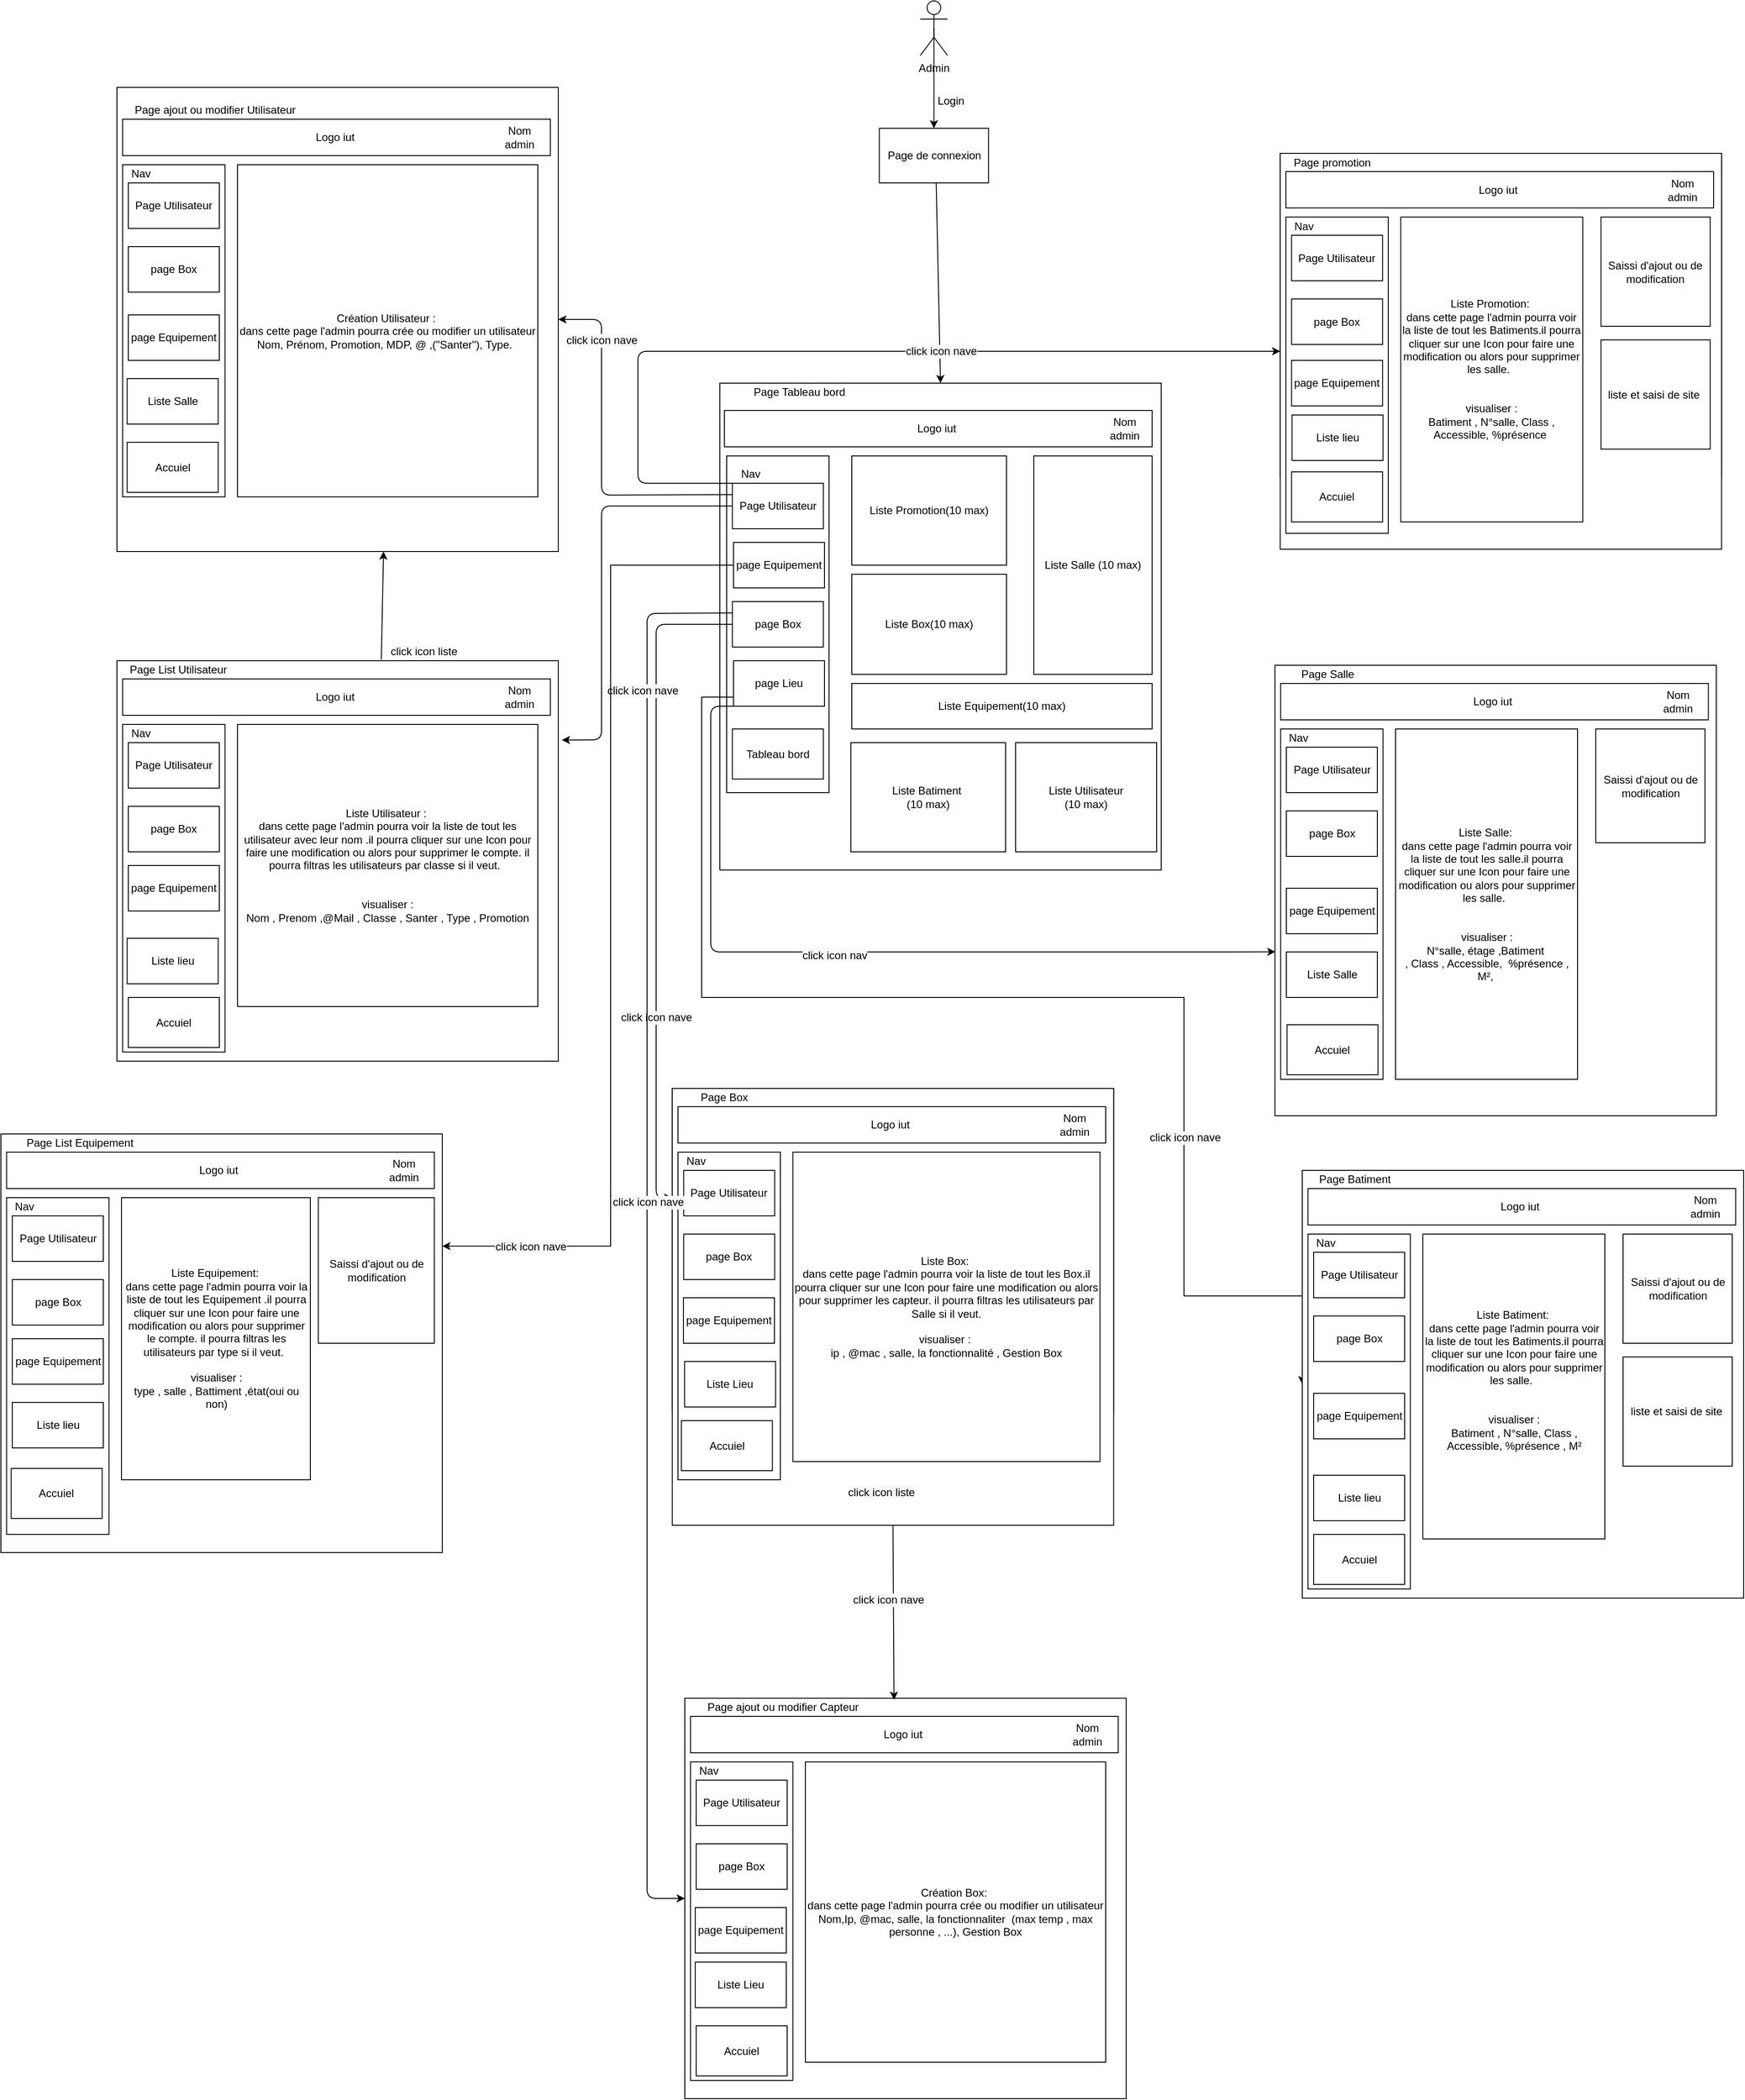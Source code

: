 <mxfile version="14.4.9" type="github" pages="2">
  <diagram id="ARH5aImlDJQzNbsXuoi2" name="Page-1">
    <mxGraphModel dx="1865" dy="1724" grid="1" gridSize="10" guides="1" tooltips="1" connect="1" arrows="1" fold="1" page="1" pageScale="1" pageWidth="827" pageHeight="1169" math="0" shadow="0">
      <root>
        <mxCell id="0" />
        <mxCell id="1" parent="0" />
        <mxCell id="mvBOg-nYU6NL9uwTwKON-1" value="Admin" style="shape=umlActor;verticalLabelPosition=bottom;verticalAlign=top;html=1;outlineConnect=0;" parent="1" vertex="1">
          <mxGeometry x="430.25" y="-485" width="30" height="60" as="geometry" />
        </mxCell>
        <mxCell id="mvBOg-nYU6NL9uwTwKON-2" value="" style="endArrow=classic;html=1;exitX=0.5;exitY=0.5;exitDx=0;exitDy=0;exitPerimeter=0;entryX=0.5;entryY=0;entryDx=0;entryDy=0;" parent="1" source="mvBOg-nYU6NL9uwTwKON-1" target="mvBOg-nYU6NL9uwTwKON-3" edge="1">
          <mxGeometry width="50" height="50" relative="1" as="geometry">
            <mxPoint x="440.25" y="-75" as="sourcePoint" />
            <mxPoint x="445.25" y="-345" as="targetPoint" />
          </mxGeometry>
        </mxCell>
        <mxCell id="mvBOg-nYU6NL9uwTwKON-3" value="" style="rounded=0;whiteSpace=wrap;html=1;" parent="1" vertex="1">
          <mxGeometry x="385.25" y="-345" width="120" height="60" as="geometry" />
        </mxCell>
        <mxCell id="mvBOg-nYU6NL9uwTwKON-4" value="Page de connexion&amp;nbsp;" style="text;html=1;strokeColor=none;fillColor=none;align=center;verticalAlign=middle;whiteSpace=wrap;rounded=0;" parent="1" vertex="1">
          <mxGeometry x="385.25" y="-345" width="125" height="60" as="geometry" />
        </mxCell>
        <mxCell id="mvBOg-nYU6NL9uwTwKON-5" value="Login" style="text;html=1;strokeColor=none;fillColor=none;align=center;verticalAlign=middle;whiteSpace=wrap;rounded=0;" parent="1" vertex="1">
          <mxGeometry x="444.25" y="-385" width="40" height="20" as="geometry" />
        </mxCell>
        <mxCell id="mvBOg-nYU6NL9uwTwKON-6" value="" style="rounded=0;whiteSpace=wrap;html=1;" parent="1" vertex="1">
          <mxGeometry x="210" y="-65" width="485" height="535" as="geometry" />
        </mxCell>
        <mxCell id="mvBOg-nYU6NL9uwTwKON-7" value="" style="endArrow=classic;html=1;exitX=0.5;exitY=1;exitDx=0;exitDy=0;entryX=0.5;entryY=0;entryDx=0;entryDy=0;" parent="1" source="mvBOg-nYU6NL9uwTwKON-4" target="mvBOg-nYU6NL9uwTwKON-6" edge="1">
          <mxGeometry width="50" height="50" relative="1" as="geometry">
            <mxPoint x="390" y="430" as="sourcePoint" />
            <mxPoint x="440" y="380" as="targetPoint" />
          </mxGeometry>
        </mxCell>
        <mxCell id="mvBOg-nYU6NL9uwTwKON-8" value="" style="rounded=0;whiteSpace=wrap;html=1;" parent="1" vertex="1">
          <mxGeometry x="217.5" y="15" width="112.5" height="370" as="geometry" />
        </mxCell>
        <mxCell id="mvBOg-nYU6NL9uwTwKON-9" value="Page Tableau bord" style="text;html=1;strokeColor=none;fillColor=none;align=center;verticalAlign=middle;whiteSpace=wrap;rounded=0;" parent="1" vertex="1">
          <mxGeometry x="235" y="-65" width="125" height="20" as="geometry" />
        </mxCell>
        <mxCell id="mvBOg-nYU6NL9uwTwKON-10" value="Nav" style="text;html=1;strokeColor=none;fillColor=none;align=center;verticalAlign=middle;whiteSpace=wrap;rounded=0;" parent="1" vertex="1">
          <mxGeometry x="223.75" y="25" width="40" height="20" as="geometry" />
        </mxCell>
        <mxCell id="mvBOg-nYU6NL9uwTwKON-11" value="Page Utilisateur" style="rounded=0;whiteSpace=wrap;html=1;" parent="1" vertex="1">
          <mxGeometry x="223.75" y="45" width="100" height="50" as="geometry" />
        </mxCell>
        <mxCell id="hwvQYhv3dfhFRNOniil5-197" style="edgeStyle=orthogonalEdgeStyle;rounded=0;orthogonalLoop=1;jettySize=auto;html=1;entryX=0;entryY=0.5;entryDx=0;entryDy=0;" parent="1" source="mvBOg-nYU6NL9uwTwKON-13" target="hwvQYhv3dfhFRNOniil5-185" edge="1">
          <mxGeometry relative="1" as="geometry">
            <Array as="points">
              <mxPoint x="190" y="280" />
              <mxPoint x="190" y="610" />
              <mxPoint x="720" y="610" />
              <mxPoint x="720" y="938" />
              <mxPoint x="850" y="938" />
            </Array>
          </mxGeometry>
        </mxCell>
        <mxCell id="hwvQYhv3dfhFRNOniil5-198" value="&lt;span style=&quot;font-size: 12px ; background-color: rgb(248 , 249 , 250)&quot;&gt;click icon nave&lt;/span&gt;" style="edgeLabel;html=1;align=center;verticalAlign=middle;resizable=0;points=[];" parent="hwvQYhv3dfhFRNOniil5-197" vertex="1" connectable="0">
          <mxGeometry x="0.447" y="1" relative="1" as="geometry">
            <mxPoint as="offset" />
          </mxGeometry>
        </mxCell>
        <mxCell id="mvBOg-nYU6NL9uwTwKON-13" value="page Lieu" style="rounded=0;whiteSpace=wrap;html=1;" parent="1" vertex="1">
          <mxGeometry x="225" y="240" width="100" height="50" as="geometry" />
        </mxCell>
        <mxCell id="mvBOg-nYU6NL9uwTwKON-14" value="Liste Promotion(10 max)" style="rounded=0;whiteSpace=wrap;html=1;" parent="1" vertex="1">
          <mxGeometry x="355" y="15" width="170" height="120" as="geometry" />
        </mxCell>
        <mxCell id="mvBOg-nYU6NL9uwTwKON-15" value="Liste Salle (10 max)" style="rounded=0;whiteSpace=wrap;html=1;" parent="1" vertex="1">
          <mxGeometry x="555" y="15" width="130" height="240" as="geometry" />
        </mxCell>
        <mxCell id="mvBOg-nYU6NL9uwTwKON-16" value="Liste Box(10 max)" style="rounded=0;whiteSpace=wrap;html=1;" parent="1" vertex="1">
          <mxGeometry x="355" y="145" width="170" height="110" as="geometry" />
        </mxCell>
        <mxCell id="mvBOg-nYU6NL9uwTwKON-18" value="Logo iut&amp;nbsp;" style="rounded=0;whiteSpace=wrap;html=1;" parent="1" vertex="1">
          <mxGeometry x="215" y="-35" width="470" height="40" as="geometry" />
        </mxCell>
        <mxCell id="mvBOg-nYU6NL9uwTwKON-19" value="Nom admin" style="text;html=1;strokeColor=none;fillColor=none;align=center;verticalAlign=middle;whiteSpace=wrap;rounded=0;" parent="1" vertex="1">
          <mxGeometry x="635" y="-25" width="40" height="20" as="geometry" />
        </mxCell>
        <mxCell id="mvBOg-nYU6NL9uwTwKON-20" value="" style="endArrow=classic;html=1;exitX=0;exitY=0.5;exitDx=0;exitDy=0;entryX=1.008;entryY=0.198;entryDx=0;entryDy=0;entryPerimeter=0;" parent="1" source="mvBOg-nYU6NL9uwTwKON-11" target="hwvQYhv3dfhFRNOniil5-2" edge="1">
          <mxGeometry width="50" height="50" relative="1" as="geometry">
            <mxPoint x="390" y="520" as="sourcePoint" />
            <mxPoint x="30" y="390" as="targetPoint" />
            <Array as="points">
              <mxPoint x="80" y="70" />
              <mxPoint x="80" y="327" />
            </Array>
          </mxGeometry>
        </mxCell>
        <mxCell id="mvBOg-nYU6NL9uwTwKON-21" value="" style="rounded=0;whiteSpace=wrap;html=1;" parent="1" vertex="1">
          <mxGeometry x="-452.5" y="240" width="485" height="355" as="geometry" />
        </mxCell>
        <mxCell id="mvBOg-nYU6NL9uwTwKON-22" value="" style="rounded=0;whiteSpace=wrap;html=1;" parent="1" vertex="1">
          <mxGeometry x="-446.25" y="310" width="112.5" height="240" as="geometry" />
        </mxCell>
        <mxCell id="mvBOg-nYU6NL9uwTwKON-23" value="Page Utilisateur" style="text;html=1;strokeColor=none;fillColor=none;align=center;verticalAlign=middle;whiteSpace=wrap;rounded=0;" parent="1" vertex="1">
          <mxGeometry x="-440" y="240" width="90" height="20" as="geometry" />
        </mxCell>
        <mxCell id="mvBOg-nYU6NL9uwTwKON-24" value="Nav" style="text;html=1;strokeColor=none;fillColor=none;align=center;verticalAlign=middle;whiteSpace=wrap;rounded=0;" parent="1" vertex="1">
          <mxGeometry x="-446.25" y="310" width="40" height="20" as="geometry" />
        </mxCell>
        <mxCell id="mvBOg-nYU6NL9uwTwKON-25" value="Page Utilisateur" style="rounded=0;whiteSpace=wrap;html=1;" parent="1" vertex="1">
          <mxGeometry x="-440" y="330" width="100" height="50" as="geometry" />
        </mxCell>
        <mxCell id="mvBOg-nYU6NL9uwTwKON-26" value="page Capteur" style="rounded=0;whiteSpace=wrap;html=1;" parent="1" vertex="1">
          <mxGeometry x="-440" y="400" width="100" height="50" as="geometry" />
        </mxCell>
        <mxCell id="mvBOg-nYU6NL9uwTwKON-27" value="Liste Salle" style="rounded=0;whiteSpace=wrap;html=1;" parent="1" vertex="1">
          <mxGeometry x="-440" y="480" width="100" height="50" as="geometry" />
        </mxCell>
        <mxCell id="mvBOg-nYU6NL9uwTwKON-28" value="Liste Utilisateur :&amp;nbsp;&lt;br&gt;dans cette page l&#39;admin pourra voir la liste de tout les utilisateur .il pourra cliquer sur une Icon pour faire une modification ou alors pour supprimer le compte. il pourra filtras les utilisateurs par classe si il veut.&amp;nbsp;&amp;nbsp;" style="rounded=0;whiteSpace=wrap;html=1;" parent="1" vertex="1">
          <mxGeometry x="-320" y="310" width="200" height="240" as="geometry" />
        </mxCell>
        <mxCell id="mvBOg-nYU6NL9uwTwKON-31" value="Logo iut&amp;nbsp;" style="rounded=0;whiteSpace=wrap;html=1;" parent="1" vertex="1">
          <mxGeometry x="-446.25" y="260" width="470" height="40" as="geometry" />
        </mxCell>
        <mxCell id="mvBOg-nYU6NL9uwTwKON-32" value="Nom admin" style="text;html=1;strokeColor=none;fillColor=none;align=center;verticalAlign=middle;whiteSpace=wrap;rounded=0;" parent="1" vertex="1">
          <mxGeometry x="-30" y="270" width="40" height="20" as="geometry" />
        </mxCell>
        <mxCell id="hwvQYhv3dfhFRNOniil5-1" value="Saissi d&#39;ajout ou de modification" style="rounded=0;whiteSpace=wrap;html=1;" parent="1" vertex="1">
          <mxGeometry x="-100" y="310" width="120" height="50" as="geometry" />
        </mxCell>
        <mxCell id="hwvQYhv3dfhFRNOniil5-2" value="" style="rounded=0;whiteSpace=wrap;html=1;" parent="1" vertex="1">
          <mxGeometry x="-452.5" y="240" width="485" height="440" as="geometry" />
        </mxCell>
        <mxCell id="hwvQYhv3dfhFRNOniil5-3" value="" style="rounded=0;whiteSpace=wrap;html=1;" parent="1" vertex="1">
          <mxGeometry x="-446.25" y="310" width="112.5" height="360" as="geometry" />
        </mxCell>
        <mxCell id="hwvQYhv3dfhFRNOniil5-4" value="Page List Utilisateur" style="text;html=1;strokeColor=none;fillColor=none;align=center;verticalAlign=middle;whiteSpace=wrap;rounded=0;" parent="1" vertex="1">
          <mxGeometry x="-440" y="240" width="110" height="20" as="geometry" />
        </mxCell>
        <mxCell id="hwvQYhv3dfhFRNOniil5-5" value="Nav" style="text;html=1;strokeColor=none;fillColor=none;align=center;verticalAlign=middle;whiteSpace=wrap;rounded=0;" parent="1" vertex="1">
          <mxGeometry x="-446.25" y="310" width="40" height="20" as="geometry" />
        </mxCell>
        <mxCell id="hwvQYhv3dfhFRNOniil5-6" value="Page Utilisateur" style="rounded=0;whiteSpace=wrap;html=1;" parent="1" vertex="1">
          <mxGeometry x="-440" y="330" width="100" height="50" as="geometry" />
        </mxCell>
        <mxCell id="hwvQYhv3dfhFRNOniil5-7" value="page Box" style="rounded=0;whiteSpace=wrap;html=1;" parent="1" vertex="1">
          <mxGeometry x="-440" y="400" width="100" height="50" as="geometry" />
        </mxCell>
        <mxCell id="hwvQYhv3dfhFRNOniil5-8" value="Liste lieu" style="rounded=0;whiteSpace=wrap;html=1;" parent="1" vertex="1">
          <mxGeometry x="-441.25" y="545" width="100" height="50" as="geometry" />
        </mxCell>
        <mxCell id="hwvQYhv3dfhFRNOniil5-9" value="Liste Utilisateur :&amp;nbsp;&lt;br&gt;dans cette page l&#39;admin pourra voir la liste de tout les utilisateur avec leur nom .il pourra cliquer sur une Icon pour faire une modification ou alors pour supprimer le compte. il pourra filtras les utilisateurs par classe si il veut.&amp;nbsp;&amp;nbsp;&lt;br&gt;&lt;br&gt;&lt;br&gt;visualiser :&lt;br&gt;Nom , Prenom ,@Mail , Classe , Santer , Type , Promotion" style="rounded=0;whiteSpace=wrap;html=1;" parent="1" vertex="1">
          <mxGeometry x="-320" y="310" width="330" height="310" as="geometry" />
        </mxCell>
        <mxCell id="hwvQYhv3dfhFRNOniil5-10" value="Logo iut&amp;nbsp;" style="rounded=0;whiteSpace=wrap;html=1;" parent="1" vertex="1">
          <mxGeometry x="-446.25" y="260" width="470" height="40" as="geometry" />
        </mxCell>
        <mxCell id="hwvQYhv3dfhFRNOniil5-11" value="Nom admin" style="text;html=1;strokeColor=none;fillColor=none;align=center;verticalAlign=middle;whiteSpace=wrap;rounded=0;" parent="1" vertex="1">
          <mxGeometry x="-30" y="270" width="40" height="20" as="geometry" />
        </mxCell>
        <mxCell id="hwvQYhv3dfhFRNOniil5-13" value="" style="rounded=0;whiteSpace=wrap;html=1;" parent="1" vertex="1">
          <mxGeometry x="157.75" y="710" width="485" height="355" as="geometry" />
        </mxCell>
        <mxCell id="hwvQYhv3dfhFRNOniil5-14" value="" style="rounded=0;whiteSpace=wrap;html=1;" parent="1" vertex="1">
          <mxGeometry x="164" y="780" width="112.5" height="240" as="geometry" />
        </mxCell>
        <mxCell id="hwvQYhv3dfhFRNOniil5-15" value="Page Utilisateur" style="text;html=1;strokeColor=none;fillColor=none;align=center;verticalAlign=middle;whiteSpace=wrap;rounded=0;" parent="1" vertex="1">
          <mxGeometry x="170.25" y="710" width="90" height="20" as="geometry" />
        </mxCell>
        <mxCell id="hwvQYhv3dfhFRNOniil5-16" value="Nav" style="text;html=1;strokeColor=none;fillColor=none;align=center;verticalAlign=middle;whiteSpace=wrap;rounded=0;" parent="1" vertex="1">
          <mxGeometry x="164" y="780" width="40" height="20" as="geometry" />
        </mxCell>
        <mxCell id="hwvQYhv3dfhFRNOniil5-17" value="Page Utilisateur" style="rounded=0;whiteSpace=wrap;html=1;" parent="1" vertex="1">
          <mxGeometry x="170.25" y="800" width="100" height="50" as="geometry" />
        </mxCell>
        <mxCell id="hwvQYhv3dfhFRNOniil5-18" value="page Capteur" style="rounded=0;whiteSpace=wrap;html=1;" parent="1" vertex="1">
          <mxGeometry x="170.25" y="870" width="100" height="50" as="geometry" />
        </mxCell>
        <mxCell id="hwvQYhv3dfhFRNOniil5-19" value="Liste Salle" style="rounded=0;whiteSpace=wrap;html=1;" parent="1" vertex="1">
          <mxGeometry x="170.25" y="950" width="100" height="50" as="geometry" />
        </mxCell>
        <mxCell id="hwvQYhv3dfhFRNOniil5-20" value="Liste Utilisateur :&amp;nbsp;&lt;br&gt;dans cette page l&#39;admin pourra voir la liste de tout les utilisateur .il pourra cliquer sur une Icon pour faire une modification ou alors pour supprimer le compte. il pourra filtras les utilisateurs par classe si il veut.&amp;nbsp;&amp;nbsp;" style="rounded=0;whiteSpace=wrap;html=1;" parent="1" vertex="1">
          <mxGeometry x="290.25" y="780" width="200" height="240" as="geometry" />
        </mxCell>
        <mxCell id="hwvQYhv3dfhFRNOniil5-21" value="Logo iut&amp;nbsp;" style="rounded=0;whiteSpace=wrap;html=1;" parent="1" vertex="1">
          <mxGeometry x="164" y="730" width="470" height="40" as="geometry" />
        </mxCell>
        <mxCell id="hwvQYhv3dfhFRNOniil5-22" value="Nom admin" style="text;html=1;strokeColor=none;fillColor=none;align=center;verticalAlign=middle;whiteSpace=wrap;rounded=0;" parent="1" vertex="1">
          <mxGeometry x="580.25" y="740" width="40" height="20" as="geometry" />
        </mxCell>
        <mxCell id="hwvQYhv3dfhFRNOniil5-23" value="Saissi d&#39;ajout ou de modification" style="rounded=0;whiteSpace=wrap;html=1;" parent="1" vertex="1">
          <mxGeometry x="510.25" y="780" width="120" height="50" as="geometry" />
        </mxCell>
        <mxCell id="hwvQYhv3dfhFRNOniil5-24" value="" style="rounded=0;whiteSpace=wrap;html=1;" parent="1" vertex="1">
          <mxGeometry x="157.75" y="710" width="485" height="480" as="geometry" />
        </mxCell>
        <mxCell id="hwvQYhv3dfhFRNOniil5-25" value="" style="rounded=0;whiteSpace=wrap;html=1;" parent="1" vertex="1">
          <mxGeometry x="164" y="780" width="112.5" height="360" as="geometry" />
        </mxCell>
        <mxCell id="hwvQYhv3dfhFRNOniil5-26" value="Page Box" style="text;html=1;strokeColor=none;fillColor=none;align=center;verticalAlign=middle;whiteSpace=wrap;rounded=0;" parent="1" vertex="1">
          <mxGeometry x="170.25" y="710" width="90" height="20" as="geometry" />
        </mxCell>
        <mxCell id="hwvQYhv3dfhFRNOniil5-27" value="Nav" style="text;html=1;strokeColor=none;fillColor=none;align=center;verticalAlign=middle;whiteSpace=wrap;rounded=0;" parent="1" vertex="1">
          <mxGeometry x="164" y="780" width="40" height="20" as="geometry" />
        </mxCell>
        <mxCell id="hwvQYhv3dfhFRNOniil5-28" value="Page Utilisateur" style="rounded=0;whiteSpace=wrap;html=1;" parent="1" vertex="1">
          <mxGeometry x="170.25" y="800" width="100" height="50" as="geometry" />
        </mxCell>
        <mxCell id="hwvQYhv3dfhFRNOniil5-29" value="page Box" style="rounded=0;whiteSpace=wrap;html=1;" parent="1" vertex="1">
          <mxGeometry x="170.25" y="870" width="100" height="50" as="geometry" />
        </mxCell>
        <mxCell id="hwvQYhv3dfhFRNOniil5-30" value="Liste Lieu" style="rounded=0;whiteSpace=wrap;html=1;" parent="1" vertex="1">
          <mxGeometry x="171.25" y="1010" width="100" height="50" as="geometry" />
        </mxCell>
        <mxCell id="hwvQYhv3dfhFRNOniil5-31" value="Liste Box:&amp;nbsp;&lt;br&gt;dans cette page l&#39;admin pourra voir la liste de tout les Box.il pourra cliquer sur une Icon pour faire une modification ou alors pour supprimer les capteur. il pourra filtras les utilisateurs par Salle si il veut.&lt;br&gt;&lt;br&gt;visualiser :&amp;nbsp;&lt;br&gt;ip , @mac , salle, la fonctionnalité , Gestion Box" style="rounded=0;whiteSpace=wrap;html=1;" parent="1" vertex="1">
          <mxGeometry x="290.25" y="780" width="337.5" height="340" as="geometry" />
        </mxCell>
        <mxCell id="hwvQYhv3dfhFRNOniil5-32" value="Logo iut&amp;nbsp;" style="rounded=0;whiteSpace=wrap;html=1;" parent="1" vertex="1">
          <mxGeometry x="164" y="730" width="470" height="40" as="geometry" />
        </mxCell>
        <mxCell id="hwvQYhv3dfhFRNOniil5-33" value="Nom admin" style="text;html=1;strokeColor=none;fillColor=none;align=center;verticalAlign=middle;whiteSpace=wrap;rounded=0;" parent="1" vertex="1">
          <mxGeometry x="580.25" y="740" width="40" height="20" as="geometry" />
        </mxCell>
        <mxCell id="hwvQYhv3dfhFRNOniil5-36" value="" style="endArrow=classic;html=1;exitX=0;exitY=0.5;exitDx=0;exitDy=0;entryX=0;entryY=0.25;entryDx=0;entryDy=0;" parent="1" source="mvBOg-nYU6NL9uwTwKON-12" target="hwvQYhv3dfhFRNOniil5-24" edge="1">
          <mxGeometry width="50" height="50" relative="1" as="geometry">
            <mxPoint x="80" y="640" as="sourcePoint" />
            <mxPoint x="130" y="590" as="targetPoint" />
            <Array as="points">
              <mxPoint x="140" y="200" />
              <mxPoint x="140" y="830" />
            </Array>
          </mxGeometry>
        </mxCell>
        <mxCell id="hwvQYhv3dfhFRNOniil5-113" value="&lt;span style=&quot;font-size: 12px ; background-color: rgb(248 , 249 , 250)&quot;&gt;click icon nave&lt;/span&gt;" style="edgeLabel;html=1;align=center;verticalAlign=middle;resizable=0;points=[];" parent="hwvQYhv3dfhFRNOniil5-36" vertex="1" connectable="0">
          <mxGeometry x="0.41" relative="1" as="geometry">
            <mxPoint as="offset" />
          </mxGeometry>
        </mxCell>
        <mxCell id="hwvQYhv3dfhFRNOniil5-37" value="" style="rounded=0;whiteSpace=wrap;html=1;" parent="1" vertex="1">
          <mxGeometry x="-452.5" y="-375" width="485" height="355" as="geometry" />
        </mxCell>
        <mxCell id="hwvQYhv3dfhFRNOniil5-38" value="" style="rounded=0;whiteSpace=wrap;html=1;" parent="1" vertex="1">
          <mxGeometry x="-446.25" y="-305" width="112.5" height="240" as="geometry" />
        </mxCell>
        <mxCell id="hwvQYhv3dfhFRNOniil5-39" value="Page Utilisateur" style="text;html=1;strokeColor=none;fillColor=none;align=center;verticalAlign=middle;whiteSpace=wrap;rounded=0;" parent="1" vertex="1">
          <mxGeometry x="-440" y="-375" width="90" height="20" as="geometry" />
        </mxCell>
        <mxCell id="hwvQYhv3dfhFRNOniil5-40" value="Nav" style="text;html=1;strokeColor=none;fillColor=none;align=center;verticalAlign=middle;whiteSpace=wrap;rounded=0;" parent="1" vertex="1">
          <mxGeometry x="-446.25" y="-305" width="40" height="20" as="geometry" />
        </mxCell>
        <mxCell id="hwvQYhv3dfhFRNOniil5-41" value="Page Utilisateur" style="rounded=0;whiteSpace=wrap;html=1;" parent="1" vertex="1">
          <mxGeometry x="-440" y="-285" width="100" height="50" as="geometry" />
        </mxCell>
        <mxCell id="hwvQYhv3dfhFRNOniil5-42" value="page Capteur" style="rounded=0;whiteSpace=wrap;html=1;" parent="1" vertex="1">
          <mxGeometry x="-440" y="-215" width="100" height="50" as="geometry" />
        </mxCell>
        <mxCell id="hwvQYhv3dfhFRNOniil5-43" value="Liste Salle" style="rounded=0;whiteSpace=wrap;html=1;" parent="1" vertex="1">
          <mxGeometry x="-440" y="-135" width="100" height="50" as="geometry" />
        </mxCell>
        <mxCell id="hwvQYhv3dfhFRNOniil5-44" value="Liste Utilisateur :&amp;nbsp;&lt;br&gt;dans cette page l&#39;admin pourra voir la liste de tout les utilisateur .il pourra cliquer sur une Icon pour faire une modification ou alors pour supprimer le compte. il pourra filtras les utilisateurs par classe si il veut.&amp;nbsp;&amp;nbsp;" style="rounded=0;whiteSpace=wrap;html=1;" parent="1" vertex="1">
          <mxGeometry x="-320" y="-305" width="200" height="240" as="geometry" />
        </mxCell>
        <mxCell id="hwvQYhv3dfhFRNOniil5-45" value="Logo iut&amp;nbsp;" style="rounded=0;whiteSpace=wrap;html=1;" parent="1" vertex="1">
          <mxGeometry x="-446.25" y="-355" width="470" height="40" as="geometry" />
        </mxCell>
        <mxCell id="hwvQYhv3dfhFRNOniil5-46" value="Nom admin" style="text;html=1;strokeColor=none;fillColor=none;align=center;verticalAlign=middle;whiteSpace=wrap;rounded=0;" parent="1" vertex="1">
          <mxGeometry x="-30" y="-345" width="40" height="20" as="geometry" />
        </mxCell>
        <mxCell id="hwvQYhv3dfhFRNOniil5-47" value="Saissi d&#39;ajout ou de modification" style="rounded=0;whiteSpace=wrap;html=1;" parent="1" vertex="1">
          <mxGeometry x="-100" y="-305" width="120" height="50" as="geometry" />
        </mxCell>
        <mxCell id="hwvQYhv3dfhFRNOniil5-48" value="" style="rounded=0;whiteSpace=wrap;html=1;" parent="1" vertex="1">
          <mxGeometry x="-452.5" y="-390" width="485" height="510" as="geometry" />
        </mxCell>
        <mxCell id="hwvQYhv3dfhFRNOniil5-49" value="" style="rounded=0;whiteSpace=wrap;html=1;" parent="1" vertex="1">
          <mxGeometry x="-446.25" y="-305" width="112.5" height="365" as="geometry" />
        </mxCell>
        <mxCell id="hwvQYhv3dfhFRNOniil5-50" value="Page ajout ou modifier Utilisateur" style="text;html=1;strokeColor=none;fillColor=none;align=center;verticalAlign=middle;whiteSpace=wrap;rounded=0;" parent="1" vertex="1">
          <mxGeometry x="-440" y="-375" width="191.25" height="20" as="geometry" />
        </mxCell>
        <mxCell id="hwvQYhv3dfhFRNOniil5-51" value="Nav" style="text;html=1;strokeColor=none;fillColor=none;align=center;verticalAlign=middle;whiteSpace=wrap;rounded=0;" parent="1" vertex="1">
          <mxGeometry x="-446.25" y="-305" width="40" height="20" as="geometry" />
        </mxCell>
        <mxCell id="hwvQYhv3dfhFRNOniil5-52" value="Page Utilisateur" style="rounded=0;whiteSpace=wrap;html=1;" parent="1" vertex="1">
          <mxGeometry x="-440" y="-285" width="100" height="50" as="geometry" />
        </mxCell>
        <mxCell id="hwvQYhv3dfhFRNOniil5-53" value="page Box" style="rounded=0;whiteSpace=wrap;html=1;" parent="1" vertex="1">
          <mxGeometry x="-440" y="-215" width="100" height="50" as="geometry" />
        </mxCell>
        <mxCell id="hwvQYhv3dfhFRNOniil5-54" value="Liste Salle" style="rounded=0;whiteSpace=wrap;html=1;" parent="1" vertex="1">
          <mxGeometry x="-441.25" y="-70" width="100" height="50" as="geometry" />
        </mxCell>
        <mxCell id="hwvQYhv3dfhFRNOniil5-55" value="Création Utilisateur :&amp;nbsp;&lt;br&gt;dans cette page l&#39;admin pourra crée ou modifier un utilisateur Nom, Prénom, Promotion, MDP, @ ,(&quot;Santer&quot;), Type.&amp;nbsp;&amp;nbsp;" style="rounded=0;whiteSpace=wrap;html=1;" parent="1" vertex="1">
          <mxGeometry x="-320" y="-305" width="330" height="365" as="geometry" />
        </mxCell>
        <mxCell id="hwvQYhv3dfhFRNOniil5-56" value="Logo iut&amp;nbsp;" style="rounded=0;whiteSpace=wrap;html=1;" parent="1" vertex="1">
          <mxGeometry x="-446.25" y="-355" width="470" height="40" as="geometry" />
        </mxCell>
        <mxCell id="hwvQYhv3dfhFRNOniil5-57" value="Nom admin" style="text;html=1;strokeColor=none;fillColor=none;align=center;verticalAlign=middle;whiteSpace=wrap;rounded=0;" parent="1" vertex="1">
          <mxGeometry x="-30" y="-345" width="40" height="20" as="geometry" />
        </mxCell>
        <mxCell id="hwvQYhv3dfhFRNOniil5-58" value="" style="endArrow=classic;html=1;exitX=0;exitY=0.25;exitDx=0;exitDy=0;entryX=1;entryY=0.5;entryDx=0;entryDy=0;" parent="1" source="mvBOg-nYU6NL9uwTwKON-11" target="hwvQYhv3dfhFRNOniil5-48" edge="1">
          <mxGeometry width="50" height="50" relative="1" as="geometry">
            <mxPoint x="178.75" y="405" as="sourcePoint" />
            <mxPoint x="42.015" y="403.005" as="targetPoint" />
            <Array as="points">
              <mxPoint x="80" y="58" />
              <mxPoint x="80" y="-135" />
            </Array>
          </mxGeometry>
        </mxCell>
        <mxCell id="RcjOclbqkBx9WkXxXYVM-35" value="&lt;span style=&quot;font-size: 12px ; background-color: rgb(248 , 249 , 250)&quot;&gt;click icon nave&lt;/span&gt;" style="edgeLabel;html=1;align=center;verticalAlign=middle;resizable=0;points=[];" vertex="1" connectable="0" parent="hwvQYhv3dfhFRNOniil5-58">
          <mxGeometry x="0.637" relative="1" as="geometry">
            <mxPoint as="offset" />
          </mxGeometry>
        </mxCell>
        <mxCell id="hwvQYhv3dfhFRNOniil5-59" value="" style="endArrow=classic;html=1;exitX=0.599;exitY=-0.003;exitDx=0;exitDy=0;exitPerimeter=0;entryX=0.604;entryY=1;entryDx=0;entryDy=0;entryPerimeter=0;" parent="1" source="hwvQYhv3dfhFRNOniil5-2" target="hwvQYhv3dfhFRNOniil5-48" edge="1">
          <mxGeometry width="50" height="50" relative="1" as="geometry">
            <mxPoint x="40" y="290" as="sourcePoint" />
            <mxPoint x="90" y="240" as="targetPoint" />
          </mxGeometry>
        </mxCell>
        <mxCell id="hwvQYhv3dfhFRNOniil5-60" value="" style="rounded=0;whiteSpace=wrap;html=1;" parent="1" vertex="1">
          <mxGeometry x="820" y="245" width="485" height="355" as="geometry" />
        </mxCell>
        <mxCell id="hwvQYhv3dfhFRNOniil5-61" value="" style="rounded=0;whiteSpace=wrap;html=1;" parent="1" vertex="1">
          <mxGeometry x="826.25" y="315" width="112.5" height="240" as="geometry" />
        </mxCell>
        <mxCell id="hwvQYhv3dfhFRNOniil5-62" value="Page Utilisateur" style="text;html=1;strokeColor=none;fillColor=none;align=center;verticalAlign=middle;whiteSpace=wrap;rounded=0;" parent="1" vertex="1">
          <mxGeometry x="832.5" y="245" width="90" height="20" as="geometry" />
        </mxCell>
        <mxCell id="hwvQYhv3dfhFRNOniil5-63" value="Nav" style="text;html=1;strokeColor=none;fillColor=none;align=center;verticalAlign=middle;whiteSpace=wrap;rounded=0;" parent="1" vertex="1">
          <mxGeometry x="826.25" y="315" width="40" height="20" as="geometry" />
        </mxCell>
        <mxCell id="hwvQYhv3dfhFRNOniil5-64" value="Page Utilisateur" style="rounded=0;whiteSpace=wrap;html=1;" parent="1" vertex="1">
          <mxGeometry x="832.5" y="335" width="100" height="50" as="geometry" />
        </mxCell>
        <mxCell id="hwvQYhv3dfhFRNOniil5-65" value="page Capteur" style="rounded=0;whiteSpace=wrap;html=1;" parent="1" vertex="1">
          <mxGeometry x="832.5" y="405" width="100" height="50" as="geometry" />
        </mxCell>
        <mxCell id="hwvQYhv3dfhFRNOniil5-66" value="Liste Salle" style="rounded=0;whiteSpace=wrap;html=1;" parent="1" vertex="1">
          <mxGeometry x="832.5" y="485" width="100" height="50" as="geometry" />
        </mxCell>
        <mxCell id="hwvQYhv3dfhFRNOniil5-67" value="Liste Utilisateur :&amp;nbsp;&lt;br&gt;dans cette page l&#39;admin pourra voir la liste de tout les utilisateur .il pourra cliquer sur une Icon pour faire une modification ou alors pour supprimer le compte. il pourra filtras les utilisateurs par classe si il veut.&amp;nbsp;&amp;nbsp;" style="rounded=0;whiteSpace=wrap;html=1;" parent="1" vertex="1">
          <mxGeometry x="952.5" y="315" width="200" height="240" as="geometry" />
        </mxCell>
        <mxCell id="hwvQYhv3dfhFRNOniil5-68" value="Logo iut&amp;nbsp;" style="rounded=0;whiteSpace=wrap;html=1;" parent="1" vertex="1">
          <mxGeometry x="826.25" y="265" width="470" height="40" as="geometry" />
        </mxCell>
        <mxCell id="hwvQYhv3dfhFRNOniil5-69" value="Nom admin" style="text;html=1;strokeColor=none;fillColor=none;align=center;verticalAlign=middle;whiteSpace=wrap;rounded=0;" parent="1" vertex="1">
          <mxGeometry x="1242.5" y="275" width="40" height="20" as="geometry" />
        </mxCell>
        <mxCell id="hwvQYhv3dfhFRNOniil5-70" value="Saissi d&#39;ajout ou de modification" style="rounded=0;whiteSpace=wrap;html=1;" parent="1" vertex="1">
          <mxGeometry x="1172.5" y="315" width="120" height="50" as="geometry" />
        </mxCell>
        <mxCell id="hwvQYhv3dfhFRNOniil5-71" value="" style="rounded=0;whiteSpace=wrap;html=1;" parent="1" vertex="1">
          <mxGeometry x="820" y="245" width="485" height="495" as="geometry" />
        </mxCell>
        <mxCell id="hwvQYhv3dfhFRNOniil5-72" value="" style="rounded=0;whiteSpace=wrap;html=1;" parent="1" vertex="1">
          <mxGeometry x="826.25" y="315" width="112.5" height="385" as="geometry" />
        </mxCell>
        <mxCell id="hwvQYhv3dfhFRNOniil5-73" value="Page Salle" style="text;html=1;strokeColor=none;fillColor=none;align=center;verticalAlign=middle;whiteSpace=wrap;rounded=0;" parent="1" vertex="1">
          <mxGeometry x="832.5" y="245" width="90" height="20" as="geometry" />
        </mxCell>
        <mxCell id="hwvQYhv3dfhFRNOniil5-74" value="Nav" style="text;html=1;strokeColor=none;fillColor=none;align=center;verticalAlign=middle;whiteSpace=wrap;rounded=0;" parent="1" vertex="1">
          <mxGeometry x="826.25" y="315" width="40" height="20" as="geometry" />
        </mxCell>
        <mxCell id="hwvQYhv3dfhFRNOniil5-75" value="Page Utilisateur" style="rounded=0;whiteSpace=wrap;html=1;" parent="1" vertex="1">
          <mxGeometry x="832.5" y="335" width="100" height="50" as="geometry" />
        </mxCell>
        <mxCell id="hwvQYhv3dfhFRNOniil5-76" value="page Box" style="rounded=0;whiteSpace=wrap;html=1;" parent="1" vertex="1">
          <mxGeometry x="832.5" y="405" width="100" height="50" as="geometry" />
        </mxCell>
        <mxCell id="hwvQYhv3dfhFRNOniil5-77" value="Liste Salle" style="rounded=0;whiteSpace=wrap;html=1;" parent="1" vertex="1">
          <mxGeometry x="832.5" y="560" width="100" height="50" as="geometry" />
        </mxCell>
        <mxCell id="hwvQYhv3dfhFRNOniil5-78" value="Liste Salle:&amp;nbsp;&lt;br&gt;dans cette page l&#39;admin pourra voir la liste de tout les salle.il pourra cliquer sur une Icon pour faire une modification ou alors pour supprimer les salle.&amp;nbsp;&amp;nbsp;&lt;br&gt;&lt;br&gt;&lt;br&gt;visualiser :&lt;br&gt;N°salle, étage ,Batiment&amp;nbsp;&lt;br&gt;, Class , Accessible,&amp;nbsp; %présence , M²,&amp;nbsp;" style="rounded=0;whiteSpace=wrap;html=1;" parent="1" vertex="1">
          <mxGeometry x="952.5" y="315" width="200" height="385" as="geometry" />
        </mxCell>
        <mxCell id="hwvQYhv3dfhFRNOniil5-79" value="Logo iut&amp;nbsp;" style="rounded=0;whiteSpace=wrap;html=1;" parent="1" vertex="1">
          <mxGeometry x="826.25" y="265" width="470" height="40" as="geometry" />
        </mxCell>
        <mxCell id="hwvQYhv3dfhFRNOniil5-80" value="Nom admin" style="text;html=1;strokeColor=none;fillColor=none;align=center;verticalAlign=middle;whiteSpace=wrap;rounded=0;" parent="1" vertex="1">
          <mxGeometry x="1242.5" y="275" width="40" height="20" as="geometry" />
        </mxCell>
        <mxCell id="hwvQYhv3dfhFRNOniil5-81" value="Saissi d&#39;ajout ou de modification" style="rounded=0;whiteSpace=wrap;html=1;" parent="1" vertex="1">
          <mxGeometry x="1172.5" y="315" width="120" height="125" as="geometry" />
        </mxCell>
        <mxCell id="hwvQYhv3dfhFRNOniil5-82" value="" style="endArrow=classic;html=1;exitX=0;exitY=1;exitDx=0;exitDy=0;entryX=0.001;entryY=0.636;entryDx=0;entryDy=0;entryPerimeter=0;" parent="1" source="mvBOg-nYU6NL9uwTwKON-13" target="hwvQYhv3dfhFRNOniil5-71" edge="1">
          <mxGeometry width="50" height="50" relative="1" as="geometry">
            <mxPoint x="280" y="730" as="sourcePoint" />
            <mxPoint x="330" y="680" as="targetPoint" />
            <Array as="points">
              <mxPoint x="200" y="290" />
              <mxPoint x="200" y="560" />
              <mxPoint x="760" y="560" />
            </Array>
          </mxGeometry>
        </mxCell>
        <mxCell id="hwvQYhv3dfhFRNOniil5-118" value="&lt;span style=&quot;font-size: 12px ; background-color: rgb(248 , 249 , 250)&quot;&gt;click icon nav&lt;/span&gt;" style="edgeLabel;html=1;align=center;verticalAlign=middle;resizable=0;points=[];" parent="hwvQYhv3dfhFRNOniil5-82" vertex="1" connectable="0">
          <mxGeometry x="-0.06" y="-4" relative="1" as="geometry">
            <mxPoint as="offset" />
          </mxGeometry>
        </mxCell>
        <mxCell id="hwvQYhv3dfhFRNOniil5-87" value="click icon liste" style="text;html=1;strokeColor=none;fillColor=none;align=center;verticalAlign=middle;whiteSpace=wrap;rounded=0;" parent="1" vertex="1">
          <mxGeometry x="-160" y="220" width="90" height="20" as="geometry" />
        </mxCell>
        <mxCell id="hwvQYhv3dfhFRNOniil5-88" value="" style="rounded=0;whiteSpace=wrap;html=1;" parent="1" vertex="1">
          <mxGeometry x="171.5" y="1380" width="485" height="355" as="geometry" />
        </mxCell>
        <mxCell id="hwvQYhv3dfhFRNOniil5-89" value="" style="rounded=0;whiteSpace=wrap;html=1;" parent="1" vertex="1">
          <mxGeometry x="177.75" y="1450" width="112.5" height="240" as="geometry" />
        </mxCell>
        <mxCell id="hwvQYhv3dfhFRNOniil5-90" value="Page Utilisateur" style="text;html=1;strokeColor=none;fillColor=none;align=center;verticalAlign=middle;whiteSpace=wrap;rounded=0;" parent="1" vertex="1">
          <mxGeometry x="184" y="1380" width="90" height="20" as="geometry" />
        </mxCell>
        <mxCell id="hwvQYhv3dfhFRNOniil5-91" value="Nav" style="text;html=1;strokeColor=none;fillColor=none;align=center;verticalAlign=middle;whiteSpace=wrap;rounded=0;" parent="1" vertex="1">
          <mxGeometry x="177.75" y="1450" width="40" height="20" as="geometry" />
        </mxCell>
        <mxCell id="hwvQYhv3dfhFRNOniil5-92" value="Page Utilisateur" style="rounded=0;whiteSpace=wrap;html=1;" parent="1" vertex="1">
          <mxGeometry x="184" y="1470" width="100" height="50" as="geometry" />
        </mxCell>
        <mxCell id="hwvQYhv3dfhFRNOniil5-93" value="page Capteur" style="rounded=0;whiteSpace=wrap;html=1;" parent="1" vertex="1">
          <mxGeometry x="184" y="1540" width="100" height="50" as="geometry" />
        </mxCell>
        <mxCell id="hwvQYhv3dfhFRNOniil5-94" value="Liste Salle" style="rounded=0;whiteSpace=wrap;html=1;" parent="1" vertex="1">
          <mxGeometry x="184" y="1620" width="100" height="50" as="geometry" />
        </mxCell>
        <mxCell id="hwvQYhv3dfhFRNOniil5-95" value="Liste Utilisateur :&amp;nbsp;&lt;br&gt;dans cette page l&#39;admin pourra voir la liste de tout les utilisateur .il pourra cliquer sur une Icon pour faire une modification ou alors pour supprimer le compte. il pourra filtras les utilisateurs par classe si il veut.&amp;nbsp;&amp;nbsp;" style="rounded=0;whiteSpace=wrap;html=1;" parent="1" vertex="1">
          <mxGeometry x="304" y="1450" width="200" height="240" as="geometry" />
        </mxCell>
        <mxCell id="hwvQYhv3dfhFRNOniil5-96" value="Logo iut&amp;nbsp;" style="rounded=0;whiteSpace=wrap;html=1;" parent="1" vertex="1">
          <mxGeometry x="177.75" y="1400" width="470" height="40" as="geometry" />
        </mxCell>
        <mxCell id="hwvQYhv3dfhFRNOniil5-97" value="Nom admin" style="text;html=1;strokeColor=none;fillColor=none;align=center;verticalAlign=middle;whiteSpace=wrap;rounded=0;" parent="1" vertex="1">
          <mxGeometry x="594" y="1410" width="40" height="20" as="geometry" />
        </mxCell>
        <mxCell id="hwvQYhv3dfhFRNOniil5-98" value="Saissi d&#39;ajout ou de modification" style="rounded=0;whiteSpace=wrap;html=1;" parent="1" vertex="1">
          <mxGeometry x="524" y="1450" width="120" height="50" as="geometry" />
        </mxCell>
        <mxCell id="hwvQYhv3dfhFRNOniil5-99" value="" style="rounded=0;whiteSpace=wrap;html=1;" parent="1" vertex="1">
          <mxGeometry x="171.5" y="1380" width="485" height="440" as="geometry" />
        </mxCell>
        <mxCell id="hwvQYhv3dfhFRNOniil5-100" value="" style="rounded=0;whiteSpace=wrap;html=1;" parent="1" vertex="1">
          <mxGeometry x="177.75" y="1450" width="112.5" height="350" as="geometry" />
        </mxCell>
        <mxCell id="hwvQYhv3dfhFRNOniil5-101" value="Page ajout ou modifier Capteur" style="text;html=1;strokeColor=none;fillColor=none;align=center;verticalAlign=middle;whiteSpace=wrap;rounded=0;" parent="1" vertex="1">
          <mxGeometry x="184" y="1380" width="191.25" height="20" as="geometry" />
        </mxCell>
        <mxCell id="hwvQYhv3dfhFRNOniil5-102" value="Nav" style="text;html=1;strokeColor=none;fillColor=none;align=center;verticalAlign=middle;whiteSpace=wrap;rounded=0;" parent="1" vertex="1">
          <mxGeometry x="177.75" y="1450" width="40" height="20" as="geometry" />
        </mxCell>
        <mxCell id="hwvQYhv3dfhFRNOniil5-103" value="Page Utilisateur" style="rounded=0;whiteSpace=wrap;html=1;" parent="1" vertex="1">
          <mxGeometry x="184" y="1470" width="100" height="50" as="geometry" />
        </mxCell>
        <mxCell id="hwvQYhv3dfhFRNOniil5-104" value="page Box" style="rounded=0;whiteSpace=wrap;html=1;" parent="1" vertex="1">
          <mxGeometry x="184" y="1540" width="100" height="50" as="geometry" />
        </mxCell>
        <mxCell id="hwvQYhv3dfhFRNOniil5-105" value="Liste Lieu" style="rounded=0;whiteSpace=wrap;html=1;" parent="1" vertex="1">
          <mxGeometry x="183" y="1670" width="100" height="50" as="geometry" />
        </mxCell>
        <mxCell id="hwvQYhv3dfhFRNOniil5-106" value="Création Box:&amp;nbsp;&lt;br&gt;dans cette page l&#39;admin pourra crée ou modifier un utilisateur Nom,Ip, @mac, salle, la fonctionnaliter&amp;nbsp; (max temp , max personne , ...), Gestion Box" style="rounded=0;whiteSpace=wrap;html=1;" parent="1" vertex="1">
          <mxGeometry x="304" y="1450" width="330" height="330" as="geometry" />
        </mxCell>
        <mxCell id="hwvQYhv3dfhFRNOniil5-107" value="Logo iut&amp;nbsp;" style="rounded=0;whiteSpace=wrap;html=1;" parent="1" vertex="1">
          <mxGeometry x="177.75" y="1400" width="470" height="40" as="geometry" />
        </mxCell>
        <mxCell id="hwvQYhv3dfhFRNOniil5-108" value="Nom admin" style="text;html=1;strokeColor=none;fillColor=none;align=center;verticalAlign=middle;whiteSpace=wrap;rounded=0;" parent="1" vertex="1">
          <mxGeometry x="594" y="1410" width="40" height="20" as="geometry" />
        </mxCell>
        <mxCell id="hwvQYhv3dfhFRNOniil5-109" value="" style="endArrow=classic;html=1;exitX=0.5;exitY=1;exitDx=0;exitDy=0;entryX=0.474;entryY=0.004;entryDx=0;entryDy=0;entryPerimeter=0;" parent="1" source="hwvQYhv3dfhFRNOniil5-24" target="hwvQYhv3dfhFRNOniil5-99" edge="1">
          <mxGeometry width="50" height="50" relative="1" as="geometry">
            <mxPoint x="176.5" y="455" as="sourcePoint" />
            <mxPoint x="39.765" y="453.005" as="targetPoint" />
            <Array as="points" />
          </mxGeometry>
        </mxCell>
        <mxCell id="RcjOclbqkBx9WkXxXYVM-54" value="&lt;span style=&quot;font-size: 12px ; background-color: rgb(248 , 249 , 250)&quot;&gt;click icon nave&lt;/span&gt;" style="edgeLabel;html=1;align=center;verticalAlign=middle;resizable=0;points=[];" vertex="1" connectable="0" parent="hwvQYhv3dfhFRNOniil5-109">
          <mxGeometry x="-0.151" y="-6" relative="1" as="geometry">
            <mxPoint as="offset" />
          </mxGeometry>
        </mxCell>
        <mxCell id="hwvQYhv3dfhFRNOniil5-112" value="" style="endArrow=classic;html=1;exitX=0;exitY=0.25;exitDx=0;exitDy=0;entryX=0;entryY=0.5;entryDx=0;entryDy=0;" parent="1" source="mvBOg-nYU6NL9uwTwKON-12" target="hwvQYhv3dfhFRNOniil5-99" edge="1">
          <mxGeometry width="50" height="50" relative="1" as="geometry">
            <mxPoint x="178.75" y="475" as="sourcePoint" />
            <mxPoint x="170" y="758.75" as="targetPoint" />
            <Array as="points">
              <mxPoint x="130" y="188" />
              <mxPoint x="130" y="1600" />
            </Array>
          </mxGeometry>
        </mxCell>
        <mxCell id="hwvQYhv3dfhFRNOniil5-114" value="&lt;span style=&quot;font-size: 12px ; background-color: rgb(248 , 249 , 250)&quot;&gt;click icon nave&lt;/span&gt;" style="edgeLabel;html=1;align=center;verticalAlign=middle;resizable=0;points=[];" parent="hwvQYhv3dfhFRNOniil5-112" vertex="1" connectable="0">
          <mxGeometry x="-0.042" y="1" relative="1" as="geometry">
            <mxPoint as="offset" />
          </mxGeometry>
        </mxCell>
        <mxCell id="RcjOclbqkBx9WkXxXYVM-48" value="&lt;span style=&quot;font-size: 12px ; background-color: rgb(248 , 249 , 250)&quot;&gt;click icon nave&lt;/span&gt;" style="edgeLabel;html=1;align=center;verticalAlign=middle;resizable=0;points=[];" vertex="1" connectable="0" parent="hwvQYhv3dfhFRNOniil5-112">
          <mxGeometry x="-0.769" y="-5" relative="1" as="geometry">
            <mxPoint as="offset" />
          </mxGeometry>
        </mxCell>
        <mxCell id="hwvQYhv3dfhFRNOniil5-115" value="&lt;span style=&quot;color: rgb(0, 0, 0); font-family: helvetica; font-size: 12px; font-style: normal; font-weight: 400; letter-spacing: normal; text-align: center; text-indent: 0px; text-transform: none; word-spacing: 0px; background-color: rgb(248, 249, 250); display: inline; float: none;&quot;&gt;click icon liste&lt;/span&gt;" style="text;whiteSpace=wrap;html=1;" parent="1" vertex="1">
          <mxGeometry x="349" y="1140" width="100" height="30" as="geometry" />
        </mxCell>
        <mxCell id="hwvQYhv3dfhFRNOniil5-149" style="edgeStyle=orthogonalEdgeStyle;rounded=0;orthogonalLoop=1;jettySize=auto;html=1;entryX=1;entryY=0.268;entryDx=0;entryDy=0;entryPerimeter=0;exitX=0;exitY=0.5;exitDx=0;exitDy=0;" parent="1" source="hwvQYhv3dfhFRNOniil5-119" target="hwvQYhv3dfhFRNOniil5-138" edge="1">
          <mxGeometry relative="1" as="geometry">
            <Array as="points">
              <mxPoint x="90" y="135" />
              <mxPoint x="90" y="883" />
            </Array>
          </mxGeometry>
        </mxCell>
        <mxCell id="hwvQYhv3dfhFRNOniil5-150" value="&lt;span style=&quot;font-size: 12px ; background-color: rgb(248 , 249 , 250)&quot;&gt;click icon nave&lt;/span&gt;" style="edgeLabel;html=1;align=center;verticalAlign=middle;resizable=0;points=[];" parent="hwvQYhv3dfhFRNOniil5-149" vertex="1" connectable="0">
          <mxGeometry x="0.819" relative="1" as="geometry">
            <mxPoint as="offset" />
          </mxGeometry>
        </mxCell>
        <mxCell id="hwvQYhv3dfhFRNOniil5-119" value="page Equipement" style="rounded=0;whiteSpace=wrap;html=1;" parent="1" vertex="1">
          <mxGeometry x="225" y="110" width="100" height="50" as="geometry" />
        </mxCell>
        <mxCell id="hwvQYhv3dfhFRNOniil5-120" value="Liste Equipement(10 max)" style="rounded=0;whiteSpace=wrap;html=1;" parent="1" vertex="1">
          <mxGeometry x="355" y="265" width="330" height="50" as="geometry" />
        </mxCell>
        <mxCell id="hwvQYhv3dfhFRNOniil5-121" value="page Equipement" style="rounded=0;whiteSpace=wrap;html=1;" parent="1" vertex="1">
          <mxGeometry x="832.5" y="490" width="100" height="50" as="geometry" />
        </mxCell>
        <mxCell id="hwvQYhv3dfhFRNOniil5-123" value="page Equipement" style="rounded=0;whiteSpace=wrap;html=1;" parent="1" vertex="1">
          <mxGeometry x="170" y="940" width="100" height="50" as="geometry" />
        </mxCell>
        <mxCell id="hwvQYhv3dfhFRNOniil5-124" value="page Equipement" style="rounded=0;whiteSpace=wrap;html=1;" parent="1" vertex="1">
          <mxGeometry x="183" y="1610" width="100" height="50" as="geometry" />
        </mxCell>
        <mxCell id="hwvQYhv3dfhFRNOniil5-125" value="page Equipement" style="rounded=0;whiteSpace=wrap;html=1;" parent="1" vertex="1">
          <mxGeometry x="-440" y="465" width="100" height="50" as="geometry" />
        </mxCell>
        <mxCell id="hwvQYhv3dfhFRNOniil5-126" value="page Equipement" style="rounded=0;whiteSpace=wrap;html=1;" parent="1" vertex="1">
          <mxGeometry x="-440" y="-140" width="100" height="50" as="geometry" />
        </mxCell>
        <mxCell id="hwvQYhv3dfhFRNOniil5-127" value="" style="rounded=0;whiteSpace=wrap;html=1;" parent="1" vertex="1">
          <mxGeometry x="-580" y="760" width="485" height="355" as="geometry" />
        </mxCell>
        <mxCell id="hwvQYhv3dfhFRNOniil5-128" value="" style="rounded=0;whiteSpace=wrap;html=1;" parent="1" vertex="1">
          <mxGeometry x="-573.75" y="830" width="112.5" height="240" as="geometry" />
        </mxCell>
        <mxCell id="hwvQYhv3dfhFRNOniil5-129" value="Page Utilisateur" style="text;html=1;strokeColor=none;fillColor=none;align=center;verticalAlign=middle;whiteSpace=wrap;rounded=0;" parent="1" vertex="1">
          <mxGeometry x="-567.5" y="760" width="90" height="20" as="geometry" />
        </mxCell>
        <mxCell id="hwvQYhv3dfhFRNOniil5-130" value="Nav" style="text;html=1;strokeColor=none;fillColor=none;align=center;verticalAlign=middle;whiteSpace=wrap;rounded=0;" parent="1" vertex="1">
          <mxGeometry x="-573.75" y="830" width="40" height="20" as="geometry" />
        </mxCell>
        <mxCell id="hwvQYhv3dfhFRNOniil5-131" value="Page Utilisateur" style="rounded=0;whiteSpace=wrap;html=1;" parent="1" vertex="1">
          <mxGeometry x="-567.5" y="850" width="100" height="50" as="geometry" />
        </mxCell>
        <mxCell id="hwvQYhv3dfhFRNOniil5-132" value="page Capteur" style="rounded=0;whiteSpace=wrap;html=1;" parent="1" vertex="1">
          <mxGeometry x="-567.5" y="920" width="100" height="50" as="geometry" />
        </mxCell>
        <mxCell id="hwvQYhv3dfhFRNOniil5-133" value="Liste Salle" style="rounded=0;whiteSpace=wrap;html=1;" parent="1" vertex="1">
          <mxGeometry x="-567.5" y="1000" width="100" height="50" as="geometry" />
        </mxCell>
        <mxCell id="hwvQYhv3dfhFRNOniil5-134" value="Liste Utilisateur :&amp;nbsp;&lt;br&gt;dans cette page l&#39;admin pourra voir la liste de tout les utilisateur .il pourra cliquer sur une Icon pour faire une modification ou alors pour supprimer le compte. il pourra filtras les utilisateurs par classe si il veut.&amp;nbsp;&amp;nbsp;" style="rounded=0;whiteSpace=wrap;html=1;" parent="1" vertex="1">
          <mxGeometry x="-447.5" y="830" width="200" height="240" as="geometry" />
        </mxCell>
        <mxCell id="hwvQYhv3dfhFRNOniil5-135" value="Logo iut&amp;nbsp;" style="rounded=0;whiteSpace=wrap;html=1;" parent="1" vertex="1">
          <mxGeometry x="-573.75" y="780" width="470" height="40" as="geometry" />
        </mxCell>
        <mxCell id="hwvQYhv3dfhFRNOniil5-136" value="Nom admin" style="text;html=1;strokeColor=none;fillColor=none;align=center;verticalAlign=middle;whiteSpace=wrap;rounded=0;" parent="1" vertex="1">
          <mxGeometry x="-157.5" y="790" width="40" height="20" as="geometry" />
        </mxCell>
        <mxCell id="hwvQYhv3dfhFRNOniil5-137" value="Saissi d&#39;ajout ou de modification" style="rounded=0;whiteSpace=wrap;html=1;" parent="1" vertex="1">
          <mxGeometry x="-227.5" y="830" width="120" height="50" as="geometry" />
        </mxCell>
        <mxCell id="hwvQYhv3dfhFRNOniil5-138" value="" style="rounded=0;whiteSpace=wrap;html=1;" parent="1" vertex="1">
          <mxGeometry x="-580" y="760" width="485" height="460" as="geometry" />
        </mxCell>
        <mxCell id="hwvQYhv3dfhFRNOniil5-139" value="" style="rounded=0;whiteSpace=wrap;html=1;" parent="1" vertex="1">
          <mxGeometry x="-573.75" y="830" width="112.5" height="370" as="geometry" />
        </mxCell>
        <mxCell id="hwvQYhv3dfhFRNOniil5-140" value="Page List Equipement" style="text;html=1;strokeColor=none;fillColor=none;align=center;verticalAlign=middle;whiteSpace=wrap;rounded=0;" parent="1" vertex="1">
          <mxGeometry x="-567.5" y="760" width="147.5" height="20" as="geometry" />
        </mxCell>
        <mxCell id="hwvQYhv3dfhFRNOniil5-141" value="Nav" style="text;html=1;strokeColor=none;fillColor=none;align=center;verticalAlign=middle;whiteSpace=wrap;rounded=0;" parent="1" vertex="1">
          <mxGeometry x="-573.75" y="830" width="40" height="20" as="geometry" />
        </mxCell>
        <mxCell id="hwvQYhv3dfhFRNOniil5-142" value="Page Utilisateur" style="rounded=0;whiteSpace=wrap;html=1;" parent="1" vertex="1">
          <mxGeometry x="-567.5" y="850" width="100" height="50" as="geometry" />
        </mxCell>
        <mxCell id="hwvQYhv3dfhFRNOniil5-143" value="page Box" style="rounded=0;whiteSpace=wrap;html=1;" parent="1" vertex="1">
          <mxGeometry x="-567.5" y="920" width="100" height="50" as="geometry" />
        </mxCell>
        <mxCell id="hwvQYhv3dfhFRNOniil5-144" value="Liste lieu" style="rounded=0;whiteSpace=wrap;html=1;" parent="1" vertex="1">
          <mxGeometry x="-567.5" y="1055" width="100" height="50" as="geometry" />
        </mxCell>
        <mxCell id="hwvQYhv3dfhFRNOniil5-145" value="Liste Equipement:&amp;nbsp;&lt;br&gt;dans cette page l&#39;admin pourra voir la liste de tout les Equipement&amp;nbsp;.il pourra cliquer sur une Icon pour faire une modification ou alors pour supprimer le compte. il pourra filtras les utilisateurs par type si il veut.&amp;nbsp;&amp;nbsp;&lt;br&gt;&lt;br&gt;visualiser :&lt;br&gt;type , salle , Battiment ,état(oui ou non)" style="rounded=0;whiteSpace=wrap;html=1;" parent="1" vertex="1">
          <mxGeometry x="-447.5" y="830" width="207.5" height="310" as="geometry" />
        </mxCell>
        <mxCell id="hwvQYhv3dfhFRNOniil5-146" value="Logo iut&amp;nbsp;" style="rounded=0;whiteSpace=wrap;html=1;" parent="1" vertex="1">
          <mxGeometry x="-573.75" y="780" width="470" height="40" as="geometry" />
        </mxCell>
        <mxCell id="hwvQYhv3dfhFRNOniil5-147" value="Nom admin" style="text;html=1;strokeColor=none;fillColor=none;align=center;verticalAlign=middle;whiteSpace=wrap;rounded=0;" parent="1" vertex="1">
          <mxGeometry x="-157.5" y="790" width="40" height="20" as="geometry" />
        </mxCell>
        <mxCell id="hwvQYhv3dfhFRNOniil5-148" value="page Equipement" style="rounded=0;whiteSpace=wrap;html=1;" parent="1" vertex="1">
          <mxGeometry x="-567.5" y="985" width="100" height="50" as="geometry" />
        </mxCell>
        <mxCell id="hwvQYhv3dfhFRNOniil5-173" value="Saissi d&#39;ajout ou de modification" style="rounded=0;whiteSpace=wrap;html=1;" parent="1" vertex="1">
          <mxGeometry x="-231.25" y="830" width="127.5" height="160" as="geometry" />
        </mxCell>
        <mxCell id="hwvQYhv3dfhFRNOniil5-174" value="" style="rounded=0;whiteSpace=wrap;html=1;" parent="1" vertex="1">
          <mxGeometry x="850" y="800" width="485" height="355" as="geometry" />
        </mxCell>
        <mxCell id="hwvQYhv3dfhFRNOniil5-175" value="" style="rounded=0;whiteSpace=wrap;html=1;" parent="1" vertex="1">
          <mxGeometry x="856.25" y="870" width="112.5" height="240" as="geometry" />
        </mxCell>
        <mxCell id="hwvQYhv3dfhFRNOniil5-176" value="Page Utilisateur" style="text;html=1;strokeColor=none;fillColor=none;align=center;verticalAlign=middle;whiteSpace=wrap;rounded=0;" parent="1" vertex="1">
          <mxGeometry x="862.5" y="800" width="90" height="20" as="geometry" />
        </mxCell>
        <mxCell id="hwvQYhv3dfhFRNOniil5-177" value="Nav" style="text;html=1;strokeColor=none;fillColor=none;align=center;verticalAlign=middle;whiteSpace=wrap;rounded=0;" parent="1" vertex="1">
          <mxGeometry x="856.25" y="870" width="40" height="20" as="geometry" />
        </mxCell>
        <mxCell id="hwvQYhv3dfhFRNOniil5-178" value="Page Utilisateur" style="rounded=0;whiteSpace=wrap;html=1;" parent="1" vertex="1">
          <mxGeometry x="862.5" y="890" width="100" height="50" as="geometry" />
        </mxCell>
        <mxCell id="hwvQYhv3dfhFRNOniil5-179" value="page Capteur" style="rounded=0;whiteSpace=wrap;html=1;" parent="1" vertex="1">
          <mxGeometry x="862.5" y="960" width="100" height="50" as="geometry" />
        </mxCell>
        <mxCell id="hwvQYhv3dfhFRNOniil5-180" value="Liste Salle" style="rounded=0;whiteSpace=wrap;html=1;" parent="1" vertex="1">
          <mxGeometry x="862.5" y="1040" width="100" height="50" as="geometry" />
        </mxCell>
        <mxCell id="hwvQYhv3dfhFRNOniil5-181" value="Liste Utilisateur :&amp;nbsp;&lt;br&gt;dans cette page l&#39;admin pourra voir la liste de tout les utilisateur .il pourra cliquer sur une Icon pour faire une modification ou alors pour supprimer le compte. il pourra filtras les utilisateurs par classe si il veut.&amp;nbsp;&amp;nbsp;" style="rounded=0;whiteSpace=wrap;html=1;" parent="1" vertex="1">
          <mxGeometry x="982.5" y="870" width="200" height="240" as="geometry" />
        </mxCell>
        <mxCell id="hwvQYhv3dfhFRNOniil5-182" value="Logo iut&amp;nbsp;" style="rounded=0;whiteSpace=wrap;html=1;" parent="1" vertex="1">
          <mxGeometry x="856.25" y="820" width="470" height="40" as="geometry" />
        </mxCell>
        <mxCell id="hwvQYhv3dfhFRNOniil5-183" value="Nom admin" style="text;html=1;strokeColor=none;fillColor=none;align=center;verticalAlign=middle;whiteSpace=wrap;rounded=0;" parent="1" vertex="1">
          <mxGeometry x="1272.5" y="830" width="40" height="20" as="geometry" />
        </mxCell>
        <mxCell id="hwvQYhv3dfhFRNOniil5-184" value="Saissi d&#39;ajout ou de modification" style="rounded=0;whiteSpace=wrap;html=1;" parent="1" vertex="1">
          <mxGeometry x="1202.5" y="870" width="120" height="50" as="geometry" />
        </mxCell>
        <mxCell id="hwvQYhv3dfhFRNOniil5-185" value="" style="rounded=0;whiteSpace=wrap;html=1;" parent="1" vertex="1">
          <mxGeometry x="850" y="800" width="485" height="470" as="geometry" />
        </mxCell>
        <mxCell id="hwvQYhv3dfhFRNOniil5-186" value="" style="rounded=0;whiteSpace=wrap;html=1;" parent="1" vertex="1">
          <mxGeometry x="856.25" y="870" width="112.5" height="390" as="geometry" />
        </mxCell>
        <mxCell id="hwvQYhv3dfhFRNOniil5-187" value="Page Batiment" style="text;html=1;strokeColor=none;fillColor=none;align=center;verticalAlign=middle;whiteSpace=wrap;rounded=0;" parent="1" vertex="1">
          <mxGeometry x="862.5" y="800" width="90" height="20" as="geometry" />
        </mxCell>
        <mxCell id="hwvQYhv3dfhFRNOniil5-188" value="Nav" style="text;html=1;strokeColor=none;fillColor=none;align=center;verticalAlign=middle;whiteSpace=wrap;rounded=0;" parent="1" vertex="1">
          <mxGeometry x="856.25" y="870" width="40" height="20" as="geometry" />
        </mxCell>
        <mxCell id="hwvQYhv3dfhFRNOniil5-189" value="Page Utilisateur" style="rounded=0;whiteSpace=wrap;html=1;" parent="1" vertex="1">
          <mxGeometry x="862.5" y="890" width="100" height="50" as="geometry" />
        </mxCell>
        <mxCell id="hwvQYhv3dfhFRNOniil5-190" value="page Box" style="rounded=0;whiteSpace=wrap;html=1;" parent="1" vertex="1">
          <mxGeometry x="862.5" y="960" width="100" height="50" as="geometry" />
        </mxCell>
        <mxCell id="hwvQYhv3dfhFRNOniil5-191" value="Liste lieu" style="rounded=0;whiteSpace=wrap;html=1;" parent="1" vertex="1">
          <mxGeometry x="862.5" y="1135" width="100" height="50" as="geometry" />
        </mxCell>
        <mxCell id="hwvQYhv3dfhFRNOniil5-192" value="Liste Batiment:&amp;nbsp;&lt;br&gt;dans cette page l&#39;admin pourra voir la liste de tout les Batiments.il pourra cliquer sur une Icon pour faire une modification ou alors pour supprimer les salle.&amp;nbsp;&amp;nbsp;&lt;br&gt;&lt;br&gt;&lt;br&gt;visualiser :&lt;br&gt;Batiment , N°salle, Class , Accessible, %présence , M²&lt;br&gt;&amp;nbsp;" style="rounded=0;whiteSpace=wrap;html=1;" parent="1" vertex="1">
          <mxGeometry x="982.5" y="870" width="200" height="335" as="geometry" />
        </mxCell>
        <mxCell id="hwvQYhv3dfhFRNOniil5-193" value="Logo iut&amp;nbsp;" style="rounded=0;whiteSpace=wrap;html=1;" parent="1" vertex="1">
          <mxGeometry x="856.25" y="820" width="470" height="40" as="geometry" />
        </mxCell>
        <mxCell id="hwvQYhv3dfhFRNOniil5-194" value="Nom admin" style="text;html=1;strokeColor=none;fillColor=none;align=center;verticalAlign=middle;whiteSpace=wrap;rounded=0;" parent="1" vertex="1">
          <mxGeometry x="1272.5" y="830" width="40" height="20" as="geometry" />
        </mxCell>
        <mxCell id="hwvQYhv3dfhFRNOniil5-195" value="Saissi d&#39;ajout ou de modification" style="rounded=0;whiteSpace=wrap;html=1;" parent="1" vertex="1">
          <mxGeometry x="1202.5" y="870" width="120" height="120" as="geometry" />
        </mxCell>
        <mxCell id="hwvQYhv3dfhFRNOniil5-196" value="page Equipement" style="rounded=0;whiteSpace=wrap;html=1;" parent="1" vertex="1">
          <mxGeometry x="862.5" y="1045" width="100" height="50" as="geometry" />
        </mxCell>
        <mxCell id="RcjOclbqkBx9WkXxXYVM-1" value="Accuiel" style="rounded=0;whiteSpace=wrap;html=1;" vertex="1" parent="1">
          <mxGeometry x="-568.75" y="1127.5" width="100" height="55" as="geometry" />
        </mxCell>
        <mxCell id="RcjOclbqkBx9WkXxXYVM-6" value="liste et saisi de site&amp;nbsp;" style="rounded=0;whiteSpace=wrap;html=1;" vertex="1" parent="1">
          <mxGeometry x="1202.5" y="1005" width="120" height="120" as="geometry" />
        </mxCell>
        <mxCell id="RcjOclbqkBx9WkXxXYVM-8" value="" style="rounded=0;whiteSpace=wrap;html=1;" vertex="1" parent="1">
          <mxGeometry x="825.75" y="-317.5" width="485" height="355" as="geometry" />
        </mxCell>
        <mxCell id="RcjOclbqkBx9WkXxXYVM-9" value="" style="rounded=0;whiteSpace=wrap;html=1;" vertex="1" parent="1">
          <mxGeometry x="832" y="-247.5" width="112.5" height="240" as="geometry" />
        </mxCell>
        <mxCell id="RcjOclbqkBx9WkXxXYVM-10" value="Page Utilisateur" style="text;html=1;strokeColor=none;fillColor=none;align=center;verticalAlign=middle;whiteSpace=wrap;rounded=0;" vertex="1" parent="1">
          <mxGeometry x="838.25" y="-317.5" width="90" height="20" as="geometry" />
        </mxCell>
        <mxCell id="RcjOclbqkBx9WkXxXYVM-11" value="Nav" style="text;html=1;strokeColor=none;fillColor=none;align=center;verticalAlign=middle;whiteSpace=wrap;rounded=0;" vertex="1" parent="1">
          <mxGeometry x="832" y="-247.5" width="40" height="20" as="geometry" />
        </mxCell>
        <mxCell id="RcjOclbqkBx9WkXxXYVM-12" value="Page Utilisateur" style="rounded=0;whiteSpace=wrap;html=1;" vertex="1" parent="1">
          <mxGeometry x="838.25" y="-227.5" width="100" height="50" as="geometry" />
        </mxCell>
        <mxCell id="RcjOclbqkBx9WkXxXYVM-13" value="page Capteur" style="rounded=0;whiteSpace=wrap;html=1;" vertex="1" parent="1">
          <mxGeometry x="838.25" y="-157.5" width="100" height="50" as="geometry" />
        </mxCell>
        <mxCell id="RcjOclbqkBx9WkXxXYVM-14" value="Liste Salle" style="rounded=0;whiteSpace=wrap;html=1;" vertex="1" parent="1">
          <mxGeometry x="838.25" y="-77.5" width="100" height="50" as="geometry" />
        </mxCell>
        <mxCell id="RcjOclbqkBx9WkXxXYVM-15" value="Liste Utilisateur :&amp;nbsp;&lt;br&gt;dans cette page l&#39;admin pourra voir la liste de tout les utilisateur .il pourra cliquer sur une Icon pour faire une modification ou alors pour supprimer le compte. il pourra filtras les utilisateurs par classe si il veut.&amp;nbsp;&amp;nbsp;" style="rounded=0;whiteSpace=wrap;html=1;" vertex="1" parent="1">
          <mxGeometry x="958.25" y="-247.5" width="200" height="240" as="geometry" />
        </mxCell>
        <mxCell id="RcjOclbqkBx9WkXxXYVM-16" value="Logo iut&amp;nbsp;" style="rounded=0;whiteSpace=wrap;html=1;" vertex="1" parent="1">
          <mxGeometry x="832" y="-297.5" width="470" height="40" as="geometry" />
        </mxCell>
        <mxCell id="RcjOclbqkBx9WkXxXYVM-17" value="Nom admin" style="text;html=1;strokeColor=none;fillColor=none;align=center;verticalAlign=middle;whiteSpace=wrap;rounded=0;" vertex="1" parent="1">
          <mxGeometry x="1248.25" y="-287.5" width="40" height="20" as="geometry" />
        </mxCell>
        <mxCell id="RcjOclbqkBx9WkXxXYVM-18" value="Saissi d&#39;ajout ou de modification" style="rounded=0;whiteSpace=wrap;html=1;" vertex="1" parent="1">
          <mxGeometry x="1178.25" y="-247.5" width="120" height="50" as="geometry" />
        </mxCell>
        <mxCell id="RcjOclbqkBx9WkXxXYVM-19" value="" style="rounded=0;whiteSpace=wrap;html=1;" vertex="1" parent="1">
          <mxGeometry x="825.75" y="-317.5" width="485" height="435" as="geometry" />
        </mxCell>
        <mxCell id="RcjOclbqkBx9WkXxXYVM-20" value="" style="rounded=0;whiteSpace=wrap;html=1;" vertex="1" parent="1">
          <mxGeometry x="832" y="-247.5" width="112.5" height="347.5" as="geometry" />
        </mxCell>
        <mxCell id="RcjOclbqkBx9WkXxXYVM-21" value="Page promotion" style="text;html=1;strokeColor=none;fillColor=none;align=center;verticalAlign=middle;whiteSpace=wrap;rounded=0;" vertex="1" parent="1">
          <mxGeometry x="838.25" y="-317.5" width="90" height="20" as="geometry" />
        </mxCell>
        <mxCell id="RcjOclbqkBx9WkXxXYVM-22" value="Nav" style="text;html=1;strokeColor=none;fillColor=none;align=center;verticalAlign=middle;whiteSpace=wrap;rounded=0;" vertex="1" parent="1">
          <mxGeometry x="832" y="-247.5" width="40" height="20" as="geometry" />
        </mxCell>
        <mxCell id="RcjOclbqkBx9WkXxXYVM-23" value="Page Utilisateur" style="rounded=0;whiteSpace=wrap;html=1;" vertex="1" parent="1">
          <mxGeometry x="838.25" y="-227.5" width="100" height="50" as="geometry" />
        </mxCell>
        <mxCell id="RcjOclbqkBx9WkXxXYVM-24" value="page Box" style="rounded=0;whiteSpace=wrap;html=1;" vertex="1" parent="1">
          <mxGeometry x="838.25" y="-157.5" width="100" height="50" as="geometry" />
        </mxCell>
        <mxCell id="RcjOclbqkBx9WkXxXYVM-25" value="Liste lieu" style="rounded=0;whiteSpace=wrap;html=1;" vertex="1" parent="1">
          <mxGeometry x="838.75" y="-30" width="100" height="50" as="geometry" />
        </mxCell>
        <mxCell id="RcjOclbqkBx9WkXxXYVM-26" value="Liste Promotion:&amp;nbsp;&lt;br&gt;dans cette page l&#39;admin pourra voir la liste de tout les Batiments.il pourra cliquer sur une Icon pour faire une modification ou alors pour supprimer les salle.&amp;nbsp;&amp;nbsp;&lt;br&gt;&lt;br&gt;&lt;br&gt;visualiser :&lt;br&gt;Batiment , N°salle, Class , Accessible, %présence&amp;nbsp;" style="rounded=0;whiteSpace=wrap;html=1;" vertex="1" parent="1">
          <mxGeometry x="958.25" y="-247.5" width="200" height="335" as="geometry" />
        </mxCell>
        <mxCell id="RcjOclbqkBx9WkXxXYVM-27" value="Logo iut&amp;nbsp;" style="rounded=0;whiteSpace=wrap;html=1;" vertex="1" parent="1">
          <mxGeometry x="832" y="-297.5" width="470" height="40" as="geometry" />
        </mxCell>
        <mxCell id="RcjOclbqkBx9WkXxXYVM-28" value="Nom admin" style="text;html=1;strokeColor=none;fillColor=none;align=center;verticalAlign=middle;whiteSpace=wrap;rounded=0;" vertex="1" parent="1">
          <mxGeometry x="1248.25" y="-287.5" width="40" height="20" as="geometry" />
        </mxCell>
        <mxCell id="RcjOclbqkBx9WkXxXYVM-29" value="Saissi d&#39;ajout ou de modification" style="rounded=0;whiteSpace=wrap;html=1;" vertex="1" parent="1">
          <mxGeometry x="1178.25" y="-247.5" width="120" height="120" as="geometry" />
        </mxCell>
        <mxCell id="RcjOclbqkBx9WkXxXYVM-30" value="page Equipement" style="rounded=0;whiteSpace=wrap;html=1;" vertex="1" parent="1">
          <mxGeometry x="838.25" y="-90" width="100" height="50" as="geometry" />
        </mxCell>
        <mxCell id="RcjOclbqkBx9WkXxXYVM-31" value="liste et saisi de site&amp;nbsp;" style="rounded=0;whiteSpace=wrap;html=1;" vertex="1" parent="1">
          <mxGeometry x="1178.25" y="-112.5" width="120" height="120" as="geometry" />
        </mxCell>
        <mxCell id="RcjOclbqkBx9WkXxXYVM-34" value="" style="endArrow=classic;html=1;entryX=0;entryY=0.5;entryDx=0;entryDy=0;exitX=0;exitY=0;exitDx=0;exitDy=0;" edge="1" parent="1" source="mvBOg-nYU6NL9uwTwKON-11" target="RcjOclbqkBx9WkXxXYVM-19">
          <mxGeometry width="50" height="50" relative="1" as="geometry">
            <mxPoint x="60" y="530" as="sourcePoint" />
            <mxPoint x="1650" y="-177.5" as="targetPoint" />
            <Array as="points">
              <mxPoint x="120" y="45" />
              <mxPoint x="120" y="-100" />
            </Array>
          </mxGeometry>
        </mxCell>
        <mxCell id="RcjOclbqkBx9WkXxXYVM-36" value="&lt;span style=&quot;font-size: 12px ; background-color: rgb(248 , 249 , 250)&quot;&gt;click icon nave&lt;/span&gt;" style="edgeLabel;html=1;align=center;verticalAlign=middle;resizable=0;points=[];" vertex="1" connectable="0" parent="RcjOclbqkBx9WkXxXYVM-34">
          <mxGeometry x="0.217" relative="1" as="geometry">
            <mxPoint as="offset" />
          </mxGeometry>
        </mxCell>
        <mxCell id="RcjOclbqkBx9WkXxXYVM-37" value="Accuiel" style="rounded=0;whiteSpace=wrap;html=1;" vertex="1" parent="1">
          <mxGeometry x="184" y="1740" width="100" height="55" as="geometry" />
        </mxCell>
        <mxCell id="RcjOclbqkBx9WkXxXYVM-38" value="Accuiel" style="rounded=0;whiteSpace=wrap;html=1;" vertex="1" parent="1">
          <mxGeometry x="167.75" y="1075" width="100" height="55" as="geometry" />
        </mxCell>
        <mxCell id="RcjOclbqkBx9WkXxXYVM-39" value="Accuiel" style="rounded=0;whiteSpace=wrap;html=1;" vertex="1" parent="1">
          <mxGeometry x="862.5" y="1200" width="100" height="55" as="geometry" />
        </mxCell>
        <mxCell id="RcjOclbqkBx9WkXxXYVM-40" value="Accuiel" style="rounded=0;whiteSpace=wrap;html=1;" vertex="1" parent="1">
          <mxGeometry x="833.25" y="640" width="100" height="55" as="geometry" />
        </mxCell>
        <mxCell id="RcjOclbqkBx9WkXxXYVM-41" value="Tableau bord" style="rounded=0;whiteSpace=wrap;html=1;" vertex="1" parent="1">
          <mxGeometry x="223.75" y="315" width="100" height="55" as="geometry" />
        </mxCell>
        <mxCell id="RcjOclbqkBx9WkXxXYVM-42" value="Accuiel" style="rounded=0;whiteSpace=wrap;html=1;" vertex="1" parent="1">
          <mxGeometry x="-440" y="610" width="100" height="55" as="geometry" />
        </mxCell>
        <mxCell id="RcjOclbqkBx9WkXxXYVM-43" value="Accuiel" style="rounded=0;whiteSpace=wrap;html=1;" vertex="1" parent="1">
          <mxGeometry x="-441.25" width="100" height="55" as="geometry" />
        </mxCell>
        <mxCell id="RcjOclbqkBx9WkXxXYVM-45" value="Accuiel" style="rounded=0;whiteSpace=wrap;html=1;" vertex="1" parent="1">
          <mxGeometry x="838.25" y="32.5" width="100" height="55" as="geometry" />
        </mxCell>
        <mxCell id="mvBOg-nYU6NL9uwTwKON-12" value="page Box" style="rounded=0;whiteSpace=wrap;html=1;" parent="1" vertex="1">
          <mxGeometry x="223.75" y="175" width="100" height="50" as="geometry" />
        </mxCell>
        <mxCell id="RcjOclbqkBx9WkXxXYVM-51" value="Liste Batiment&amp;nbsp;&lt;br&gt;(10 max)" style="rounded=0;whiteSpace=wrap;html=1;" vertex="1" parent="1">
          <mxGeometry x="354" y="330" width="170" height="120" as="geometry" />
        </mxCell>
        <mxCell id="RcjOclbqkBx9WkXxXYVM-53" value="Liste Utilisateur&lt;br&gt;(10 max)" style="rounded=0;whiteSpace=wrap;html=1;" vertex="1" parent="1">
          <mxGeometry x="535" y="330" width="155" height="120" as="geometry" />
        </mxCell>
      </root>
    </mxGraphModel>
  </diagram>
  <diagram id="yjz1uDXx_yGdPpsBm2Sv" name="Page-2">
    <mxGraphModel dx="1422" dy="794" grid="1" gridSize="10" guides="1" tooltips="1" connect="1" arrows="1" fold="1" page="1" pageScale="1" pageWidth="827" pageHeight="1169" math="0" shadow="0">
      <root>
        <mxCell id="MWNg60viDez2qhtSHrZ1-0" />
        <mxCell id="MWNg60viDez2qhtSHrZ1-1" parent="MWNg60viDez2qhtSHrZ1-0" />
      </root>
    </mxGraphModel>
  </diagram>
</mxfile>
